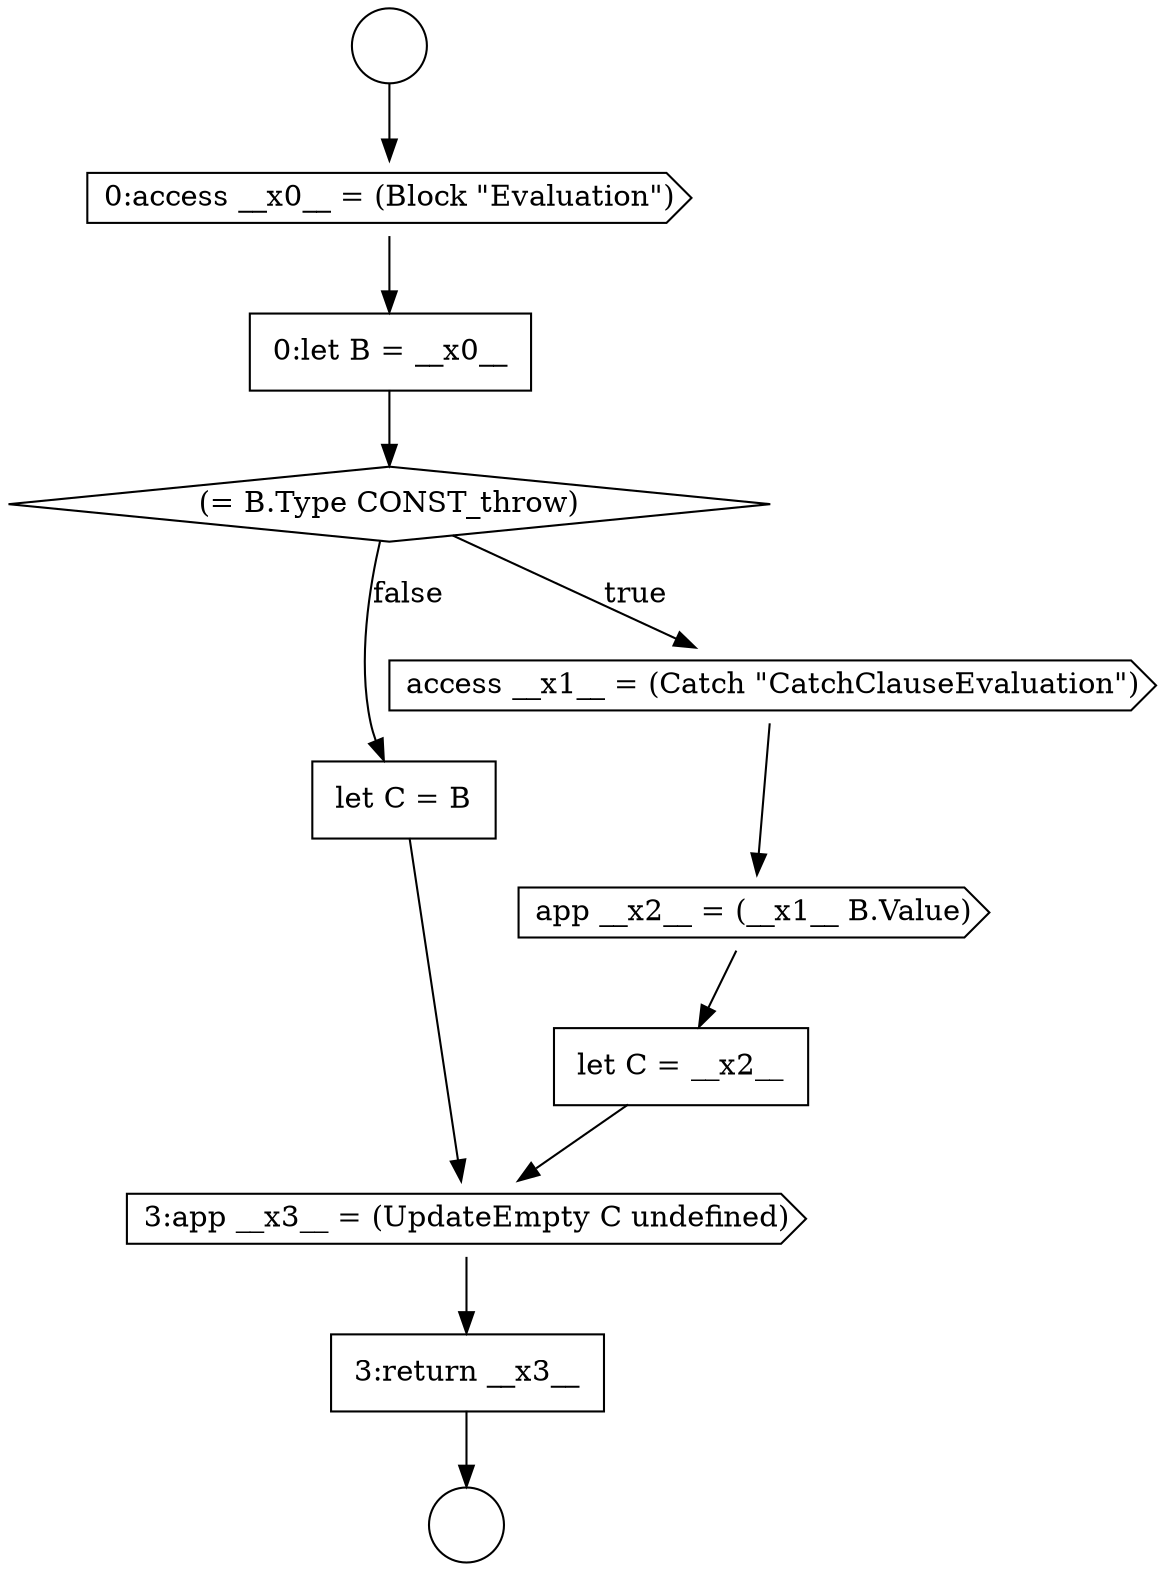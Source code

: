 digraph {
  node7743 [shape=cds, label=<<font color="black">app __x2__ = (__x1__ B.Value)</font>> color="black" fillcolor="white" style=filled]
  node7739 [shape=cds, label=<<font color="black">0:access __x0__ = (Block &quot;Evaluation&quot;)</font>> color="black" fillcolor="white" style=filled]
  node7745 [shape=none, margin=0, label=<<font color="black">
    <table border="0" cellborder="1" cellspacing="0" cellpadding="10">
      <tr><td align="left">let C = B</td></tr>
    </table>
  </font>> color="black" fillcolor="white" style=filled]
  node7738 [shape=circle label=" " color="black" fillcolor="white" style=filled]
  node7742 [shape=cds, label=<<font color="black">access __x1__ = (Catch &quot;CatchClauseEvaluation&quot;)</font>> color="black" fillcolor="white" style=filled]
  node7737 [shape=circle label=" " color="black" fillcolor="white" style=filled]
  node7747 [shape=none, margin=0, label=<<font color="black">
    <table border="0" cellborder="1" cellspacing="0" cellpadding="10">
      <tr><td align="left">3:return __x3__</td></tr>
    </table>
  </font>> color="black" fillcolor="white" style=filled]
  node7744 [shape=none, margin=0, label=<<font color="black">
    <table border="0" cellborder="1" cellspacing="0" cellpadding="10">
      <tr><td align="left">let C = __x2__</td></tr>
    </table>
  </font>> color="black" fillcolor="white" style=filled]
  node7740 [shape=none, margin=0, label=<<font color="black">
    <table border="0" cellborder="1" cellspacing="0" cellpadding="10">
      <tr><td align="left">0:let B = __x0__</td></tr>
    </table>
  </font>> color="black" fillcolor="white" style=filled]
  node7746 [shape=cds, label=<<font color="black">3:app __x3__ = (UpdateEmpty C undefined)</font>> color="black" fillcolor="white" style=filled]
  node7741 [shape=diamond, label=<<font color="black">(= B.Type CONST_throw)</font>> color="black" fillcolor="white" style=filled]
  node7737 -> node7739 [ color="black"]
  node7743 -> node7744 [ color="black"]
  node7746 -> node7747 [ color="black"]
  node7742 -> node7743 [ color="black"]
  node7745 -> node7746 [ color="black"]
  node7741 -> node7742 [label=<<font color="black">true</font>> color="black"]
  node7741 -> node7745 [label=<<font color="black">false</font>> color="black"]
  node7740 -> node7741 [ color="black"]
  node7739 -> node7740 [ color="black"]
  node7744 -> node7746 [ color="black"]
  node7747 -> node7738 [ color="black"]
}
